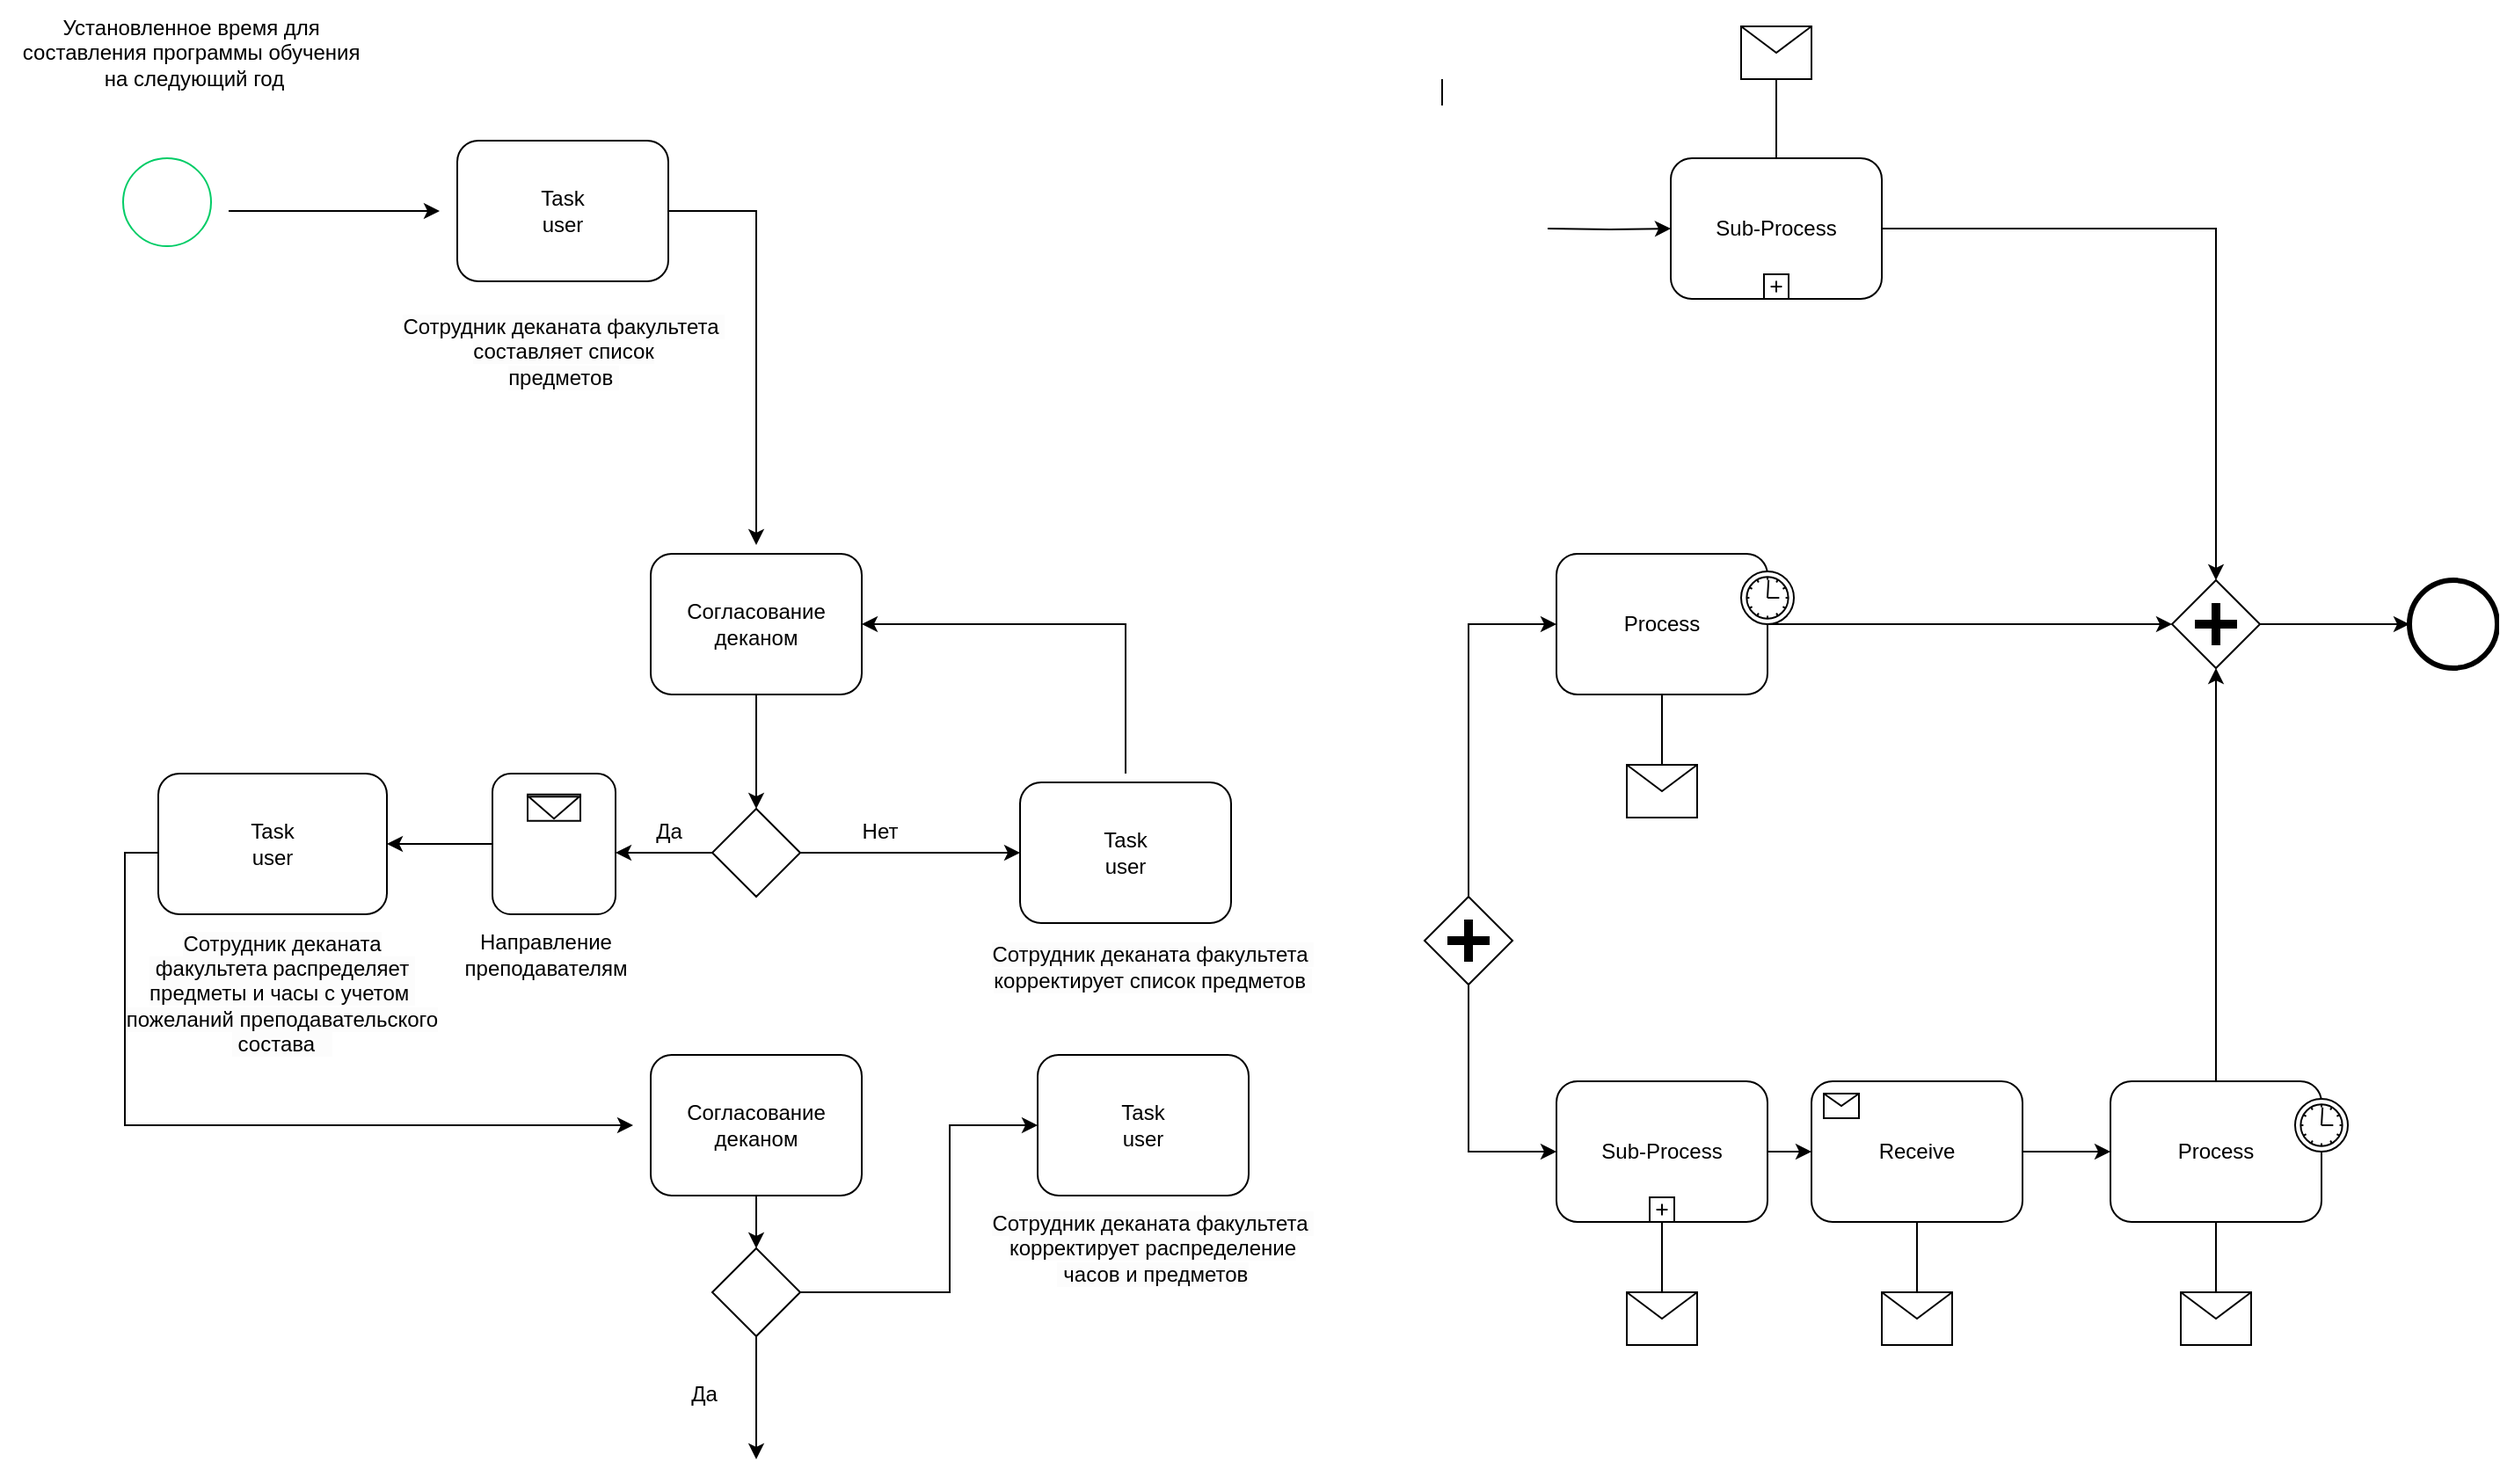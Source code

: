 <mxfile version="24.3.1" type="github">
  <diagram name="Page-1" id="2a216829-ef6e-dabb-86c1-c78162f3ba2b">
    <mxGraphModel dx="1054" dy="527" grid="1" gridSize="10" guides="1" tooltips="1" connect="1" arrows="1" fold="1" page="1" pageScale="1" pageWidth="850" pageHeight="1100" background="none" math="0" shadow="0">
      <root>
        <mxCell id="0" />
        <mxCell id="1" parent="0" />
        <mxCell id="7a84cebc1def654-1" value="" style="shape=mxgraph.bpmn.shape;html=1;verticalLabelPosition=bottom;labelBackgroundColor=#ffffff;verticalAlign=top;perimeter=ellipsePerimeter;outline=standard;symbol=general;strokeColor=#00CC66;" parent="1" vertex="1">
          <mxGeometry x="90" y="250" width="50" height="50" as="geometry" />
        </mxCell>
        <mxCell id="7a84cebc1def654-2" value="&amp;nbsp;Task&amp;nbsp;&lt;div&gt;user&lt;/div&gt;" style="shape=ext;rounded=1;html=1;whiteSpace=wrap;" parent="1" vertex="1">
          <mxGeometry x="280" y="240" width="120" height="80" as="geometry" />
        </mxCell>
        <mxCell id="7a84cebc1def654-12" value="Sub-Process" style="html=1;whiteSpace=wrap;rounded=1;" parent="1" vertex="1">
          <mxGeometry x="970" y="250" width="120" height="80" as="geometry" />
        </mxCell>
        <mxCell id="7a84cebc1def654-13" value="" style="html=1;shape=plus;" parent="7a84cebc1def654-12" vertex="1">
          <mxGeometry x="0.5" y="1" width="14" height="14" relative="1" as="geometry">
            <mxPoint x="-7" y="-14" as="offset" />
          </mxGeometry>
        </mxCell>
        <mxCell id="7a84cebc1def654-16" value="Process" style="html=1;whiteSpace=wrap;rounded=1;" parent="1" vertex="1">
          <mxGeometry x="905" y="475" width="120" height="80" as="geometry" />
        </mxCell>
        <mxCell id="7a84cebc1def654-17" value="" style="shape=mxgraph.bpmn.timer_start;perimeter=ellipsePerimeter;html=1;labelPosition=right;labelBackgroundColor=#ffffff;align=left;" parent="7a84cebc1def654-16" vertex="1">
          <mxGeometry x="1" width="30" height="30" relative="1" as="geometry">
            <mxPoint x="-15" y="10" as="offset" />
          </mxGeometry>
        </mxCell>
        <mxCell id="7a84cebc1def654-18" value="Process" style="html=1;whiteSpace=wrap;rounded=1;" parent="1" vertex="1">
          <mxGeometry x="1220" y="775" width="120" height="80" as="geometry" />
        </mxCell>
        <mxCell id="7a84cebc1def654-19" value="" style="shape=mxgraph.bpmn.timer_start;perimeter=ellipsePerimeter;html=1;labelPosition=right;labelBackgroundColor=#ffffff;align=left;" parent="7a84cebc1def654-18" vertex="1">
          <mxGeometry x="1" width="30" height="30" relative="1" as="geometry">
            <mxPoint x="-15" y="10" as="offset" />
          </mxGeometry>
        </mxCell>
        <mxCell id="7a84cebc1def654-20" value="Receive" style="html=1;whiteSpace=wrap;rounded=1;" parent="1" vertex="1">
          <mxGeometry x="1050" y="775" width="120" height="80" as="geometry" />
        </mxCell>
        <mxCell id="7a84cebc1def654-21" value="" style="html=1;shape=message;" parent="7a84cebc1def654-20" vertex="1">
          <mxGeometry width="20" height="14" relative="1" as="geometry">
            <mxPoint x="7" y="7" as="offset" />
          </mxGeometry>
        </mxCell>
        <mxCell id="7a84cebc1def654-22" value="Sub-Process" style="html=1;whiteSpace=wrap;rounded=1;" parent="1" vertex="1">
          <mxGeometry x="905" y="775" width="120" height="80" as="geometry" />
        </mxCell>
        <mxCell id="7a84cebc1def654-23" value="" style="html=1;shape=plus;" parent="7a84cebc1def654-22" vertex="1">
          <mxGeometry x="0.5" y="1" width="14" height="14" relative="1" as="geometry">
            <mxPoint x="-7" y="-14" as="offset" />
          </mxGeometry>
        </mxCell>
        <mxCell id="7a84cebc1def654-24" value="" style="shape=mxgraph.bpmn.shape;html=1;verticalLabelPosition=bottom;labelBackgroundColor=#ffffff;verticalAlign=top;perimeter=rhombusPerimeter;background=gateway;outline=none;symbol=parallelGw;" parent="1" vertex="1">
          <mxGeometry x="1255" y="490" width="50" height="50" as="geometry" />
        </mxCell>
        <mxCell id="7a84cebc1def654-26" value="" style="shape=mxgraph.bpmn.shape;html=1;verticalLabelPosition=bottom;labelBackgroundColor=#ffffff;verticalAlign=top;perimeter=ellipsePerimeter;outline=end;symbol=general;" parent="1" vertex="1">
          <mxGeometry x="1390" y="490.0" width="50" height="50" as="geometry" />
        </mxCell>
        <mxCell id="7a84cebc1def654-28" value="" style="shape=message;whiteSpace=wrap;html=1;" parent="1" vertex="1">
          <mxGeometry x="1010" y="175" width="40" height="30" as="geometry" />
        </mxCell>
        <mxCell id="7a84cebc1def654-32" value="" style="shape=message;whiteSpace=wrap;html=1;" parent="1" vertex="1">
          <mxGeometry x="1090" y="895" width="40" height="30" as="geometry" />
        </mxCell>
        <mxCell id="7a84cebc1def654-33" value="" style="shape=message;whiteSpace=wrap;html=1;" parent="1" vertex="1">
          <mxGeometry x="1260" y="895" width="40" height="30" as="geometry" />
        </mxCell>
        <mxCell id="7a84cebc1def654-34" value="" style="shape=message;whiteSpace=wrap;html=1;" parent="1" vertex="1">
          <mxGeometry x="945" y="895" width="40" height="30" as="geometry" />
        </mxCell>
        <mxCell id="7a84cebc1def654-35" value="" style="shape=message;whiteSpace=wrap;html=1;" parent="1" vertex="1">
          <mxGeometry x="945" y="595" width="40" height="30" as="geometry" />
        </mxCell>
        <mxCell id="7a84cebc1def654-36" style="edgeStyle=orthogonalEdgeStyle;rounded=0;html=1;jettySize=auto;orthogonalLoop=1;" parent="1" edge="1">
          <mxGeometry relative="1" as="geometry">
            <mxPoint x="150" y="280" as="sourcePoint" />
            <mxPoint x="270" y="280" as="targetPoint" />
          </mxGeometry>
        </mxCell>
        <mxCell id="7a84cebc1def654-40" style="edgeStyle=orthogonalEdgeStyle;rounded=0;html=1;jettySize=auto;orthogonalLoop=1;" parent="1" target="7a84cebc1def654-12" edge="1">
          <mxGeometry relative="1" as="geometry">
            <mxPoint x="900" y="290" as="sourcePoint" />
          </mxGeometry>
        </mxCell>
        <mxCell id="7a84cebc1def654-41" style="edgeStyle=orthogonalEdgeStyle;rounded=0;html=1;jettySize=auto;orthogonalLoop=1;endArrow=none;endFill=0;" parent="1" edge="1">
          <mxGeometry relative="1" as="geometry">
            <mxPoint x="840" y="205" as="sourcePoint" />
            <mxPoint x="840" y="220" as="targetPoint" />
          </mxGeometry>
        </mxCell>
        <mxCell id="7a84cebc1def654-42" style="edgeStyle=orthogonalEdgeStyle;rounded=0;html=1;jettySize=auto;orthogonalLoop=1;endArrow=none;endFill=0;" parent="1" source="7a84cebc1def654-28" target="7a84cebc1def654-12" edge="1">
          <mxGeometry relative="1" as="geometry" />
        </mxCell>
        <mxCell id="7a84cebc1def654-43" style="edgeStyle=orthogonalEdgeStyle;rounded=0;html=1;jettySize=auto;orthogonalLoop=1;" parent="1" source="7a84cebc1def654-12" target="7a84cebc1def654-24" edge="1">
          <mxGeometry relative="1" as="geometry">
            <mxPoint x="1290.0" y="475" as="targetPoint" />
            <Array as="points">
              <mxPoint x="1280" y="290" />
            </Array>
          </mxGeometry>
        </mxCell>
        <mxCell id="7a84cebc1def654-44" style="edgeStyle=orthogonalEdgeStyle;rounded=0;html=1;jettySize=auto;orthogonalLoop=1;" parent="1" source="7a84cebc1def654-16" target="7a84cebc1def654-24" edge="1">
          <mxGeometry relative="1" as="geometry" />
        </mxCell>
        <mxCell id="7a84cebc1def654-45" style="edgeStyle=orthogonalEdgeStyle;rounded=0;html=1;jettySize=auto;orthogonalLoop=1;" parent="1" source="7a84cebc1def654-18" target="7a84cebc1def654-24" edge="1">
          <mxGeometry relative="1" as="geometry" />
        </mxCell>
        <mxCell id="7a84cebc1def654-46" style="edgeStyle=orthogonalEdgeStyle;rounded=0;html=1;jettySize=auto;orthogonalLoop=1;" parent="1" source="7a84cebc1def654-24" target="7a84cebc1def654-26" edge="1">
          <mxGeometry relative="1" as="geometry" />
        </mxCell>
        <mxCell id="7a84cebc1def654-53" value="" style="shape=mxgraph.bpmn.shape;html=1;verticalLabelPosition=bottom;labelBackgroundColor=#ffffff;verticalAlign=top;perimeter=rhombusPerimeter;background=gateway;outline=none;symbol=parallelGw;" parent="1" vertex="1">
          <mxGeometry x="830" y="670" width="50" height="50" as="geometry" />
        </mxCell>
        <mxCell id="7a84cebc1def654-54" style="edgeStyle=orthogonalEdgeStyle;rounded=0;html=1;jettySize=auto;orthogonalLoop=1;" parent="1" source="7a84cebc1def654-53" target="7a84cebc1def654-22" edge="1">
          <mxGeometry relative="1" as="geometry">
            <Array as="points">
              <mxPoint x="855" y="815" />
            </Array>
          </mxGeometry>
        </mxCell>
        <mxCell id="7a84cebc1def654-55" style="edgeStyle=orthogonalEdgeStyle;rounded=0;html=1;jettySize=auto;orthogonalLoop=1;" parent="1" source="7a84cebc1def654-53" target="7a84cebc1def654-16" edge="1">
          <mxGeometry relative="1" as="geometry">
            <Array as="points">
              <mxPoint x="855" y="515" />
            </Array>
          </mxGeometry>
        </mxCell>
        <mxCell id="7a84cebc1def654-56" style="edgeStyle=orthogonalEdgeStyle;rounded=0;html=1;jettySize=auto;orthogonalLoop=1;endArrow=none;endFill=0;" parent="1" source="7a84cebc1def654-35" target="7a84cebc1def654-16" edge="1">
          <mxGeometry relative="1" as="geometry" />
        </mxCell>
        <mxCell id="7a84cebc1def654-59" style="edgeStyle=orthogonalEdgeStyle;rounded=0;html=1;jettySize=auto;orthogonalLoop=1;" parent="1" source="7a84cebc1def654-22" target="7a84cebc1def654-20" edge="1">
          <mxGeometry relative="1" as="geometry" />
        </mxCell>
        <mxCell id="7a84cebc1def654-60" style="edgeStyle=orthogonalEdgeStyle;rounded=0;html=1;jettySize=auto;orthogonalLoop=1;endArrow=none;endFill=0;" parent="1" source="7a84cebc1def654-34" target="7a84cebc1def654-22" edge="1">
          <mxGeometry relative="1" as="geometry" />
        </mxCell>
        <mxCell id="7a84cebc1def654-61" style="edgeStyle=orthogonalEdgeStyle;rounded=0;html=1;jettySize=auto;orthogonalLoop=1;endArrow=none;endFill=0;" parent="1" source="7a84cebc1def654-32" target="7a84cebc1def654-20" edge="1">
          <mxGeometry relative="1" as="geometry" />
        </mxCell>
        <mxCell id="7a84cebc1def654-63" style="edgeStyle=orthogonalEdgeStyle;rounded=0;html=1;jettySize=auto;orthogonalLoop=1;endArrow=none;endFill=0;" parent="1" source="7a84cebc1def654-33" target="7a84cebc1def654-18" edge="1">
          <mxGeometry relative="1" as="geometry" />
        </mxCell>
        <mxCell id="7a84cebc1def654-64" style="edgeStyle=orthogonalEdgeStyle;rounded=0;html=1;jettySize=auto;orthogonalLoop=1;" parent="1" source="7a84cebc1def654-20" target="7a84cebc1def654-18" edge="1">
          <mxGeometry relative="1" as="geometry" />
        </mxCell>
        <mxCell id="Ga-tQYQYkvQy9JPtYiHi-1" value="Установленное время для&amp;nbsp;&lt;div&gt;составления программы обучения&amp;nbsp;&lt;/div&gt;&lt;div&gt;на следующий год&lt;/div&gt;" style="text;html=1;align=center;verticalAlign=middle;resizable=0;points=[];autosize=1;strokeColor=none;fillColor=none;" vertex="1" parent="1">
          <mxGeometry x="20" y="160" width="220" height="60" as="geometry" />
        </mxCell>
        <mxCell id="Ga-tQYQYkvQy9JPtYiHi-3" value="&lt;span style=&quot;line-height: 107%; background: rgb(252, 252, 252);&quot;&gt;&lt;font face=&quot;Helvetica&quot; style=&quot;font-size: 12px;&quot;&gt;Сотрудник деканата факультета&lt;/font&gt;&lt;font face=&quot;Times New Roman&quot; style=&quot;font-size: 12px;&quot;&gt;&amp;nbsp;&lt;/font&gt;&lt;/span&gt;&lt;div&gt;&lt;span style=&quot;line-height: 107%; background: rgb(252, 252, 252);&quot;&gt;&lt;font style=&quot;&quot;&gt;&lt;font face=&quot;Helvetica&quot; style=&quot;font-size: 12px;&quot;&gt;составляет список&lt;/font&gt;&lt;br&gt;&lt;font style=&quot;font-size: 12px;&quot; face=&quot;Helvetica&quot;&gt;предметов&amp;nbsp;&lt;/font&gt;&lt;/font&gt;&lt;/span&gt;&lt;/div&gt;" style="text;html=1;align=center;verticalAlign=middle;resizable=0;points=[];autosize=1;strokeColor=none;fillColor=none;" vertex="1" parent="1">
          <mxGeometry x="235" y="330" width="210" height="60" as="geometry" />
        </mxCell>
        <mxCell id="Ga-tQYQYkvQy9JPtYiHi-4" style="edgeStyle=orthogonalEdgeStyle;rounded=0;html=1;jettySize=auto;orthogonalLoop=1;exitX=1;exitY=0.5;exitDx=0;exitDy=0;" edge="1" parent="1" source="7a84cebc1def654-2">
          <mxGeometry relative="1" as="geometry">
            <Array as="points">
              <mxPoint x="450" y="280" />
            </Array>
            <mxPoint x="730" y="500" as="sourcePoint" />
            <mxPoint x="450" y="470" as="targetPoint" />
          </mxGeometry>
        </mxCell>
        <mxCell id="Ga-tQYQYkvQy9JPtYiHi-6" value="Согласование деканом" style="shape=ext;rounded=1;html=1;whiteSpace=wrap;" vertex="1" parent="1">
          <mxGeometry x="390" y="475" width="120" height="80" as="geometry" />
        </mxCell>
        <mxCell id="Ga-tQYQYkvQy9JPtYiHi-7" style="edgeStyle=orthogonalEdgeStyle;rounded=0;html=1;jettySize=auto;orthogonalLoop=1;exitX=0.5;exitY=1;exitDx=0;exitDy=0;" edge="1" parent="1" source="Ga-tQYQYkvQy9JPtYiHi-6" target="Ga-tQYQYkvQy9JPtYiHi-8">
          <mxGeometry relative="1" as="geometry">
            <mxPoint x="390" y="595" as="sourcePoint" />
            <mxPoint x="450" y="670" as="targetPoint" />
            <Array as="points">
              <mxPoint x="450" y="590" />
              <mxPoint x="450" y="590" />
            </Array>
          </mxGeometry>
        </mxCell>
        <mxCell id="Ga-tQYQYkvQy9JPtYiHi-8" value="" style="rhombus;whiteSpace=wrap;html=1;" vertex="1" parent="1">
          <mxGeometry x="425" y="620" width="50" height="50" as="geometry" />
        </mxCell>
        <mxCell id="Ga-tQYQYkvQy9JPtYiHi-11" value="Да" style="text;html=1;align=center;verticalAlign=middle;resizable=0;points=[];autosize=1;strokeColor=none;fillColor=none;" vertex="1" parent="1">
          <mxGeometry x="380" y="618" width="40" height="30" as="geometry" />
        </mxCell>
        <mxCell id="Ga-tQYQYkvQy9JPtYiHi-12" style="edgeStyle=orthogonalEdgeStyle;rounded=0;html=1;jettySize=auto;orthogonalLoop=1;exitX=1;exitY=0.5;exitDx=0;exitDy=0;entryX=0;entryY=0.5;entryDx=0;entryDy=0;" edge="1" parent="1" source="Ga-tQYQYkvQy9JPtYiHi-8" target="Ga-tQYQYkvQy9JPtYiHi-13">
          <mxGeometry relative="1" as="geometry">
            <mxPoint x="562" y="635" as="sourcePoint" />
            <mxPoint x="650" y="645" as="targetPoint" />
            <Array as="points" />
          </mxGeometry>
        </mxCell>
        <mxCell id="Ga-tQYQYkvQy9JPtYiHi-13" value="&amp;nbsp;Task&amp;nbsp;&lt;div&gt;user&lt;/div&gt;" style="shape=ext;rounded=1;html=1;whiteSpace=wrap;" vertex="1" parent="1">
          <mxGeometry x="600" y="605" width="120" height="80" as="geometry" />
        </mxCell>
        <mxCell id="Ga-tQYQYkvQy9JPtYiHi-14" value="&lt;span style=&quot;line-height: 107%; background: rgb(252, 252, 252);&quot;&gt;&lt;font face=&quot;Helvetica&quot; style=&quot;font-size: 12px;&quot;&gt;Сотрудник деканата факультета&lt;/font&gt;&lt;font face=&quot;Times New Roman&quot; style=&quot;font-size: 12px;&quot;&gt;&amp;nbsp;&lt;/font&gt;&lt;/span&gt;&lt;div&gt;&lt;span style=&quot;background-color: rgb(252, 252, 252);&quot;&gt;корректирует список предметов&lt;/span&gt;&lt;span style=&quot;font-family: Arial, sans-serif; background-color: rgb(252, 252, 252);&quot;&gt;&amp;nbsp;&lt;/span&gt;&lt;br&gt;&lt;/div&gt;" style="text;html=1;align=center;verticalAlign=middle;resizable=0;points=[];autosize=1;strokeColor=none;fillColor=none;" vertex="1" parent="1">
          <mxGeometry x="570" y="690" width="210" height="40" as="geometry" />
        </mxCell>
        <mxCell id="Ga-tQYQYkvQy9JPtYiHi-15" style="edgeStyle=orthogonalEdgeStyle;rounded=0;html=1;jettySize=auto;orthogonalLoop=1;entryX=1;entryY=0.5;entryDx=0;entryDy=0;" edge="1" parent="1" target="Ga-tQYQYkvQy9JPtYiHi-6">
          <mxGeometry relative="1" as="geometry">
            <mxPoint x="660" y="600" as="sourcePoint" />
            <mxPoint x="550" y="600" as="targetPoint" />
            <Array as="points">
              <mxPoint x="660" y="515" />
            </Array>
          </mxGeometry>
        </mxCell>
        <mxCell id="Ga-tQYQYkvQy9JPtYiHi-18" style="edgeStyle=orthogonalEdgeStyle;rounded=0;html=1;jettySize=auto;orthogonalLoop=1;exitX=0;exitY=0.5;exitDx=0;exitDy=0;" edge="1" parent="1" source="Ga-tQYQYkvQy9JPtYiHi-8">
          <mxGeometry relative="1" as="geometry">
            <mxPoint x="485" y="655" as="sourcePoint" />
            <mxPoint x="370" y="645" as="targetPoint" />
            <Array as="points" />
          </mxGeometry>
        </mxCell>
        <mxCell id="Ga-tQYQYkvQy9JPtYiHi-19" value="&amp;nbsp;Task&amp;nbsp;&lt;div&gt;user&lt;/div&gt;" style="shape=ext;rounded=1;html=1;whiteSpace=wrap;" vertex="1" parent="1">
          <mxGeometry x="110" y="600" width="130" height="80" as="geometry" />
        </mxCell>
        <mxCell id="Ga-tQYQYkvQy9JPtYiHi-20" value="&lt;span style=&quot;line-height: 107%; background: rgb(252, 252, 252);&quot;&gt;&lt;font face=&quot;Helvetica&quot; style=&quot;font-size: 12px;&quot;&gt;Сотрудник деканата&lt;/font&gt;&lt;/span&gt;&lt;div&gt;&lt;span style=&quot;line-height: 107%; background: rgb(252, 252, 252);&quot;&gt;&lt;font face=&quot;Helvetica&quot; style=&quot;font-size: 12px;&quot;&gt;&amp;nbsp;факультета&lt;/font&gt;&lt;font face=&quot;Times New Roman&quot; style=&quot;font-size: 12px;&quot;&gt;&amp;nbsp;&lt;/font&gt;&lt;/span&gt;&lt;span style=&quot;background-color: rgb(252, 252, 252);&quot;&gt;распределяет&amp;nbsp;&lt;/span&gt;&lt;/div&gt;&lt;div&gt;&lt;span style=&quot;background-color: rgb(252, 252, 252);&quot;&gt;предметы и часы с учетом&amp;nbsp;&lt;/span&gt;&lt;div&gt;&lt;span style=&quot;background-color: rgb(252, 252, 252);&quot;&gt;пожеланий&amp;nbsp;&lt;/span&gt;&lt;span style=&quot;background-color: rgb(252, 252, 252); font-family: Arial, sans-serif;&quot;&gt;преподавательского&lt;/span&gt;&lt;/div&gt;&lt;div&gt;&lt;span style=&quot;background-color: rgb(252, 252, 252); font-family: Arial, sans-serif;&quot;&gt;&amp;nbsp;состава&amp;nbsp; &amp;nbsp;&lt;/span&gt;&lt;/div&gt;&lt;/div&gt;" style="text;html=1;align=center;verticalAlign=middle;resizable=0;points=[];autosize=1;strokeColor=none;fillColor=none;" vertex="1" parent="1">
          <mxGeometry x="80" y="680" width="200" height="90" as="geometry" />
        </mxCell>
        <mxCell id="Ga-tQYQYkvQy9JPtYiHi-21" value="Нет" style="text;html=1;align=center;verticalAlign=middle;resizable=0;points=[];autosize=1;strokeColor=none;fillColor=none;" vertex="1" parent="1">
          <mxGeometry x="500" y="618" width="40" height="30" as="geometry" />
        </mxCell>
        <mxCell id="Ga-tQYQYkvQy9JPtYiHi-22" style="edgeStyle=orthogonalEdgeStyle;rounded=0;html=1;jettySize=auto;orthogonalLoop=1;" edge="1" parent="1">
          <mxGeometry relative="1" as="geometry">
            <mxPoint x="110" y="645" as="sourcePoint" />
            <mxPoint x="380" y="800" as="targetPoint" />
            <Array as="points">
              <mxPoint x="91" y="645" />
            </Array>
          </mxGeometry>
        </mxCell>
        <mxCell id="Ga-tQYQYkvQy9JPtYiHi-24" value="Согласование деканом" style="shape=ext;rounded=1;html=1;whiteSpace=wrap;" vertex="1" parent="1">
          <mxGeometry x="390" y="760" width="120" height="80" as="geometry" />
        </mxCell>
        <mxCell id="Ga-tQYQYkvQy9JPtYiHi-26" value="" style="endArrow=classic;html=1;rounded=0;exitX=0.5;exitY=1;exitDx=0;exitDy=0;" edge="1" parent="1" source="Ga-tQYQYkvQy9JPtYiHi-27">
          <mxGeometry width="50" height="50" relative="1" as="geometry">
            <mxPoint x="350" y="740" as="sourcePoint" />
            <mxPoint x="450" y="880" as="targetPoint" />
          </mxGeometry>
        </mxCell>
        <mxCell id="Ga-tQYQYkvQy9JPtYiHi-28" value="" style="endArrow=classic;html=1;rounded=0;exitX=0.5;exitY=1;exitDx=0;exitDy=0;" edge="1" parent="1" source="Ga-tQYQYkvQy9JPtYiHi-24" target="Ga-tQYQYkvQy9JPtYiHi-27">
          <mxGeometry width="50" height="50" relative="1" as="geometry">
            <mxPoint x="450" y="840" as="sourcePoint" />
            <mxPoint x="450" y="880" as="targetPoint" />
          </mxGeometry>
        </mxCell>
        <mxCell id="Ga-tQYQYkvQy9JPtYiHi-27" value="" style="rhombus;whiteSpace=wrap;html=1;" vertex="1" parent="1">
          <mxGeometry x="425" y="870" width="50" height="50" as="geometry" />
        </mxCell>
        <mxCell id="Ga-tQYQYkvQy9JPtYiHi-29" value="" style="endArrow=classic;html=1;rounded=0;exitX=0.5;exitY=1;exitDx=0;exitDy=0;" edge="1" parent="1" source="Ga-tQYQYkvQy9JPtYiHi-27">
          <mxGeometry width="50" height="50" relative="1" as="geometry">
            <mxPoint x="350" y="840" as="sourcePoint" />
            <mxPoint x="450" y="990" as="targetPoint" />
          </mxGeometry>
        </mxCell>
        <mxCell id="Ga-tQYQYkvQy9JPtYiHi-30" value="Да" style="text;html=1;align=center;verticalAlign=middle;resizable=0;points=[];autosize=1;strokeColor=none;fillColor=none;" vertex="1" parent="1">
          <mxGeometry x="400" y="938" width="40" height="30" as="geometry" />
        </mxCell>
        <mxCell id="Ga-tQYQYkvQy9JPtYiHi-33" value="&amp;nbsp;Task&amp;nbsp;&lt;div&gt;user&lt;/div&gt;" style="shape=ext;rounded=1;html=1;whiteSpace=wrap;" vertex="1" parent="1">
          <mxGeometry x="610" y="760" width="120" height="80" as="geometry" />
        </mxCell>
        <mxCell id="Ga-tQYQYkvQy9JPtYiHi-34" value="" style="shape=ext;rounded=1;html=1;whiteSpace=wrap;" vertex="1" parent="1">
          <mxGeometry x="300" y="600" width="70" height="80" as="geometry" />
        </mxCell>
        <mxCell id="Ga-tQYQYkvQy9JPtYiHi-35" style="edgeStyle=orthogonalEdgeStyle;rounded=0;html=1;jettySize=auto;orthogonalLoop=1;exitX=0;exitY=0.5;exitDx=0;exitDy=0;entryX=1;entryY=0.5;entryDx=0;entryDy=0;" edge="1" parent="1" source="Ga-tQYQYkvQy9JPtYiHi-34" target="Ga-tQYQYkvQy9JPtYiHi-19">
          <mxGeometry relative="1" as="geometry">
            <mxPoint x="435" y="655" as="sourcePoint" />
            <mxPoint x="380" y="655" as="targetPoint" />
            <Array as="points" />
          </mxGeometry>
        </mxCell>
        <mxCell id="Ga-tQYQYkvQy9JPtYiHi-36" value="" style="rounded=0;whiteSpace=wrap;html=1;" vertex="1" parent="1">
          <mxGeometry x="320" y="611.87" width="30" height="15" as="geometry" />
        </mxCell>
        <mxCell id="Ga-tQYQYkvQy9JPtYiHi-37" value="" style="triangle;whiteSpace=wrap;html=1;rotation=90;direction=east;" vertex="1" parent="1">
          <mxGeometry x="328.75" y="605" width="12.5" height="28.75" as="geometry" />
        </mxCell>
        <mxCell id="Ga-tQYQYkvQy9JPtYiHi-38" value="Направление&lt;div&gt;преподавателям&lt;/div&gt;" style="text;html=1;align=center;verticalAlign=middle;resizable=0;points=[];autosize=1;strokeColor=none;fillColor=none;" vertex="1" parent="1">
          <mxGeometry x="270" y="683" width="120" height="40" as="geometry" />
        </mxCell>
        <mxCell id="Ga-tQYQYkvQy9JPtYiHi-40" value="" style="endArrow=classic;html=1;rounded=0;exitX=1;exitY=0.5;exitDx=0;exitDy=0;entryX=0;entryY=0.5;entryDx=0;entryDy=0;" edge="1" parent="1" source="Ga-tQYQYkvQy9JPtYiHi-27" target="Ga-tQYQYkvQy9JPtYiHi-33">
          <mxGeometry width="50" height="50" relative="1" as="geometry">
            <mxPoint x="480" y="900" as="sourcePoint" />
            <mxPoint x="560" y="800" as="targetPoint" />
            <Array as="points">
              <mxPoint x="560" y="895" />
              <mxPoint x="560" y="800" />
            </Array>
          </mxGeometry>
        </mxCell>
        <mxCell id="Ga-tQYQYkvQy9JPtYiHi-41" value="&lt;span style=&quot;line-height: 107%; background: rgb(252, 252, 252);&quot;&gt;&lt;font face=&quot;Helvetica&quot; style=&quot;font-size: 12px;&quot;&gt;Сотрудник деканата факультета&lt;/font&gt;&lt;font face=&quot;Times New Roman&quot; style=&quot;font-size: 12px;&quot;&gt;&amp;nbsp;&lt;/font&gt;&lt;/span&gt;&lt;div&gt;&lt;span style=&quot;background-color: rgb(252, 252, 252);&quot;&gt;корректирует распределение&lt;/span&gt;&lt;/div&gt;&lt;div&gt;&lt;span style=&quot;background-color: rgb(252, 252, 252);&quot;&gt;&amp;nbsp;часов и предметов&lt;/span&gt;&lt;br&gt;&lt;/div&gt;" style="text;html=1;align=center;verticalAlign=middle;resizable=0;points=[];autosize=1;strokeColor=none;fillColor=none;" vertex="1" parent="1">
          <mxGeometry x="570" y="840" width="210" height="60" as="geometry" />
        </mxCell>
      </root>
    </mxGraphModel>
  </diagram>
</mxfile>
